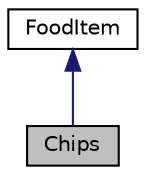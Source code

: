 digraph "Chips"
{
 // LATEX_PDF_SIZE
  edge [fontname="Helvetica",fontsize="10",labelfontname="Helvetica",labelfontsize="10"];
  node [fontname="Helvetica",fontsize="10",shape=record];
  Node1 [label="Chips",height=0.2,width=0.4,color="black", fillcolor="grey75", style="filled", fontcolor="black",tooltip="Represents a type of food item: chips."];
  Node2 -> Node1 [dir="back",color="midnightblue",fontsize="10",style="solid",fontname="Helvetica"];
  Node2 [label="FoodItem",height=0.2,width=0.4,color="black", fillcolor="white", style="filled",URL="$classFoodItem.html",tooltip="Represents a food item that can be cooked."];
}
